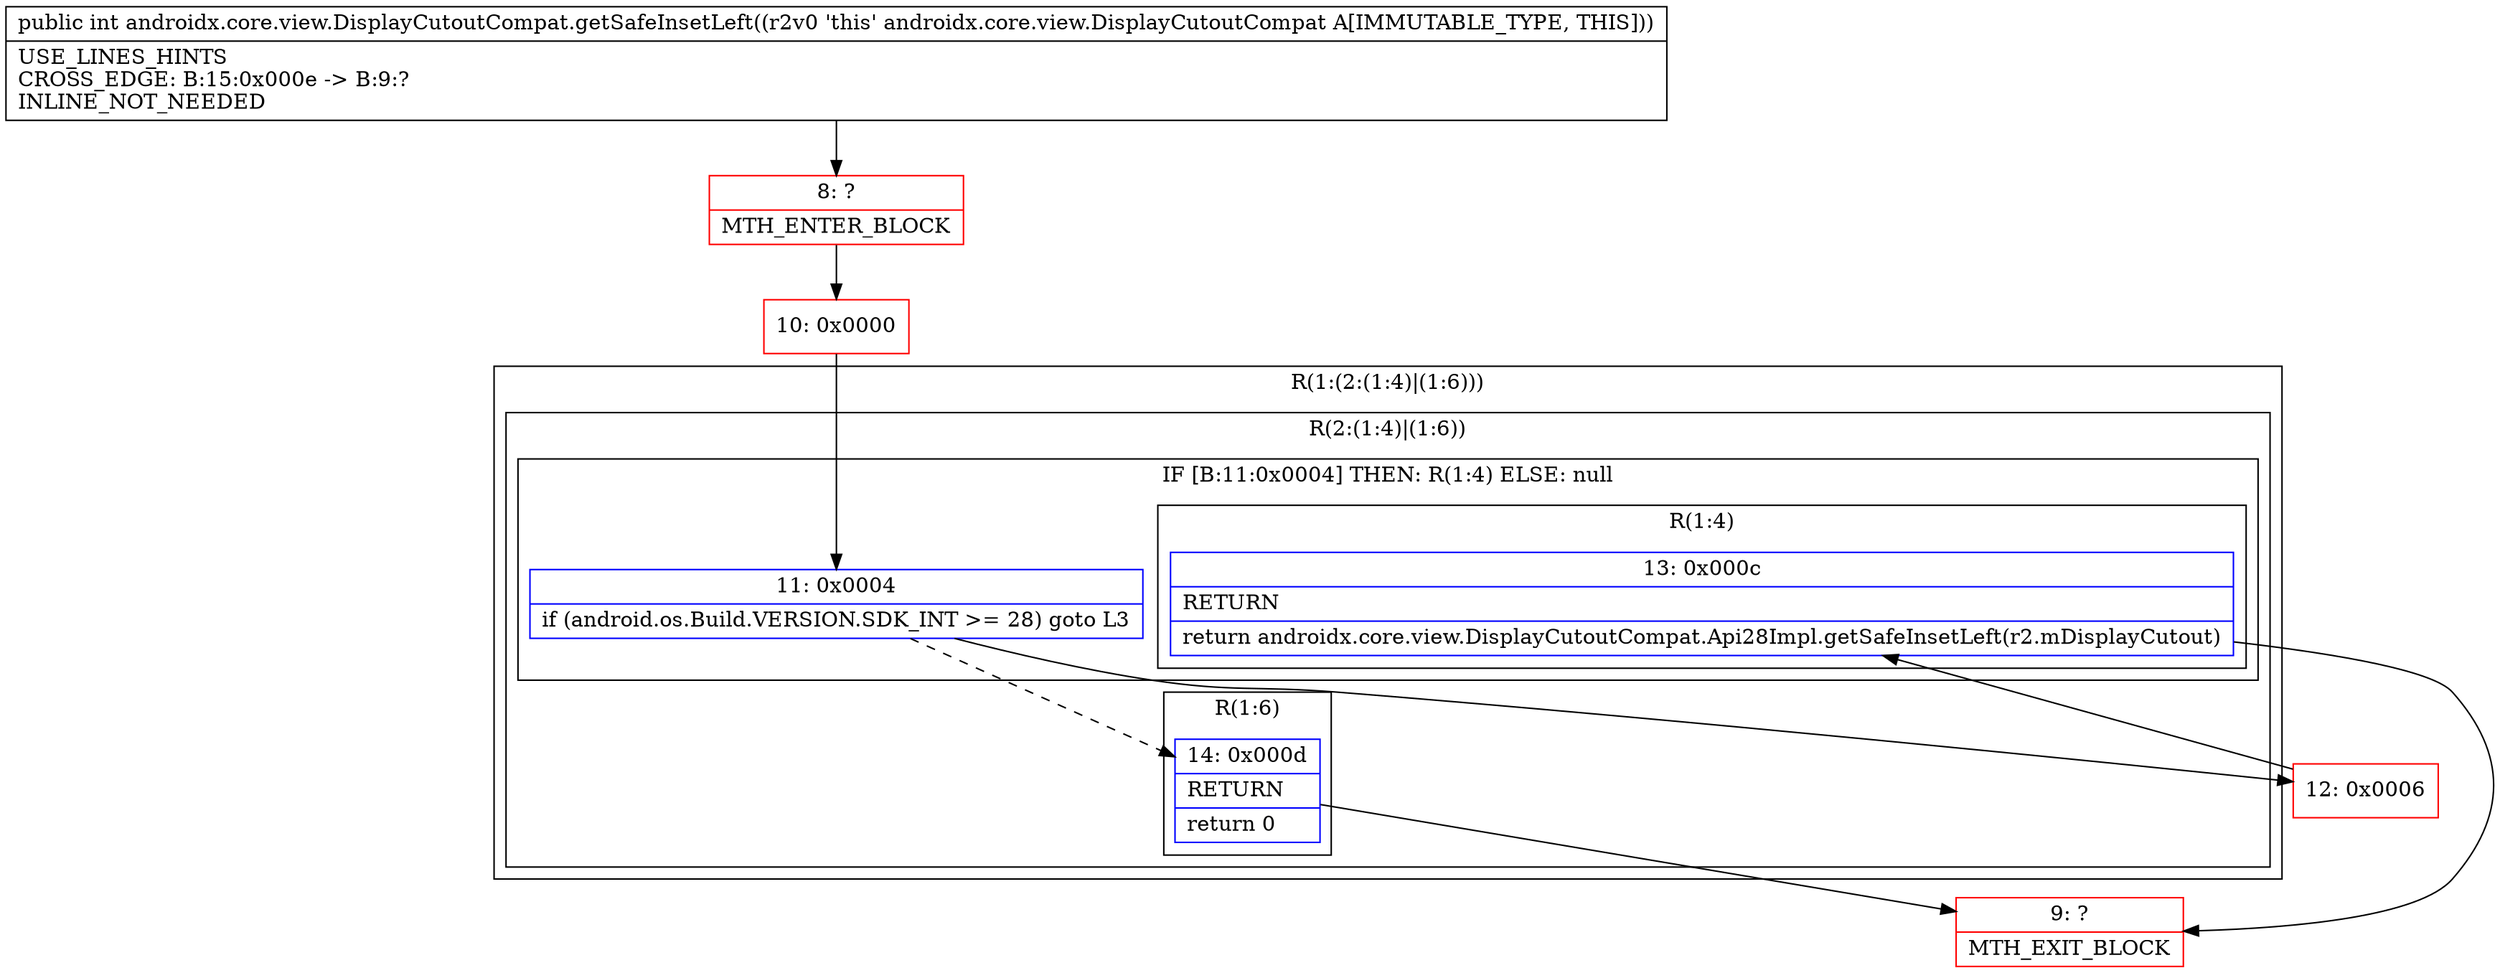 digraph "CFG forandroidx.core.view.DisplayCutoutCompat.getSafeInsetLeft()I" {
subgraph cluster_Region_1601980816 {
label = "R(1:(2:(1:4)|(1:6)))";
node [shape=record,color=blue];
subgraph cluster_Region_1022437912 {
label = "R(2:(1:4)|(1:6))";
node [shape=record,color=blue];
subgraph cluster_IfRegion_1966204852 {
label = "IF [B:11:0x0004] THEN: R(1:4) ELSE: null";
node [shape=record,color=blue];
Node_11 [shape=record,label="{11\:\ 0x0004|if (android.os.Build.VERSION.SDK_INT \>= 28) goto L3\l}"];
subgraph cluster_Region_490523067 {
label = "R(1:4)";
node [shape=record,color=blue];
Node_13 [shape=record,label="{13\:\ 0x000c|RETURN\l|return androidx.core.view.DisplayCutoutCompat.Api28Impl.getSafeInsetLeft(r2.mDisplayCutout)\l}"];
}
}
subgraph cluster_Region_548479813 {
label = "R(1:6)";
node [shape=record,color=blue];
Node_14 [shape=record,label="{14\:\ 0x000d|RETURN\l|return 0\l}"];
}
}
}
Node_8 [shape=record,color=red,label="{8\:\ ?|MTH_ENTER_BLOCK\l}"];
Node_10 [shape=record,color=red,label="{10\:\ 0x0000}"];
Node_12 [shape=record,color=red,label="{12\:\ 0x0006}"];
Node_9 [shape=record,color=red,label="{9\:\ ?|MTH_EXIT_BLOCK\l}"];
MethodNode[shape=record,label="{public int androidx.core.view.DisplayCutoutCompat.getSafeInsetLeft((r2v0 'this' androidx.core.view.DisplayCutoutCompat A[IMMUTABLE_TYPE, THIS]))  | USE_LINES_HINTS\lCROSS_EDGE: B:15:0x000e \-\> B:9:?\lINLINE_NOT_NEEDED\l}"];
MethodNode -> Node_8;Node_11 -> Node_12;
Node_11 -> Node_14[style=dashed];
Node_13 -> Node_9;
Node_14 -> Node_9;
Node_8 -> Node_10;
Node_10 -> Node_11;
Node_12 -> Node_13;
}

